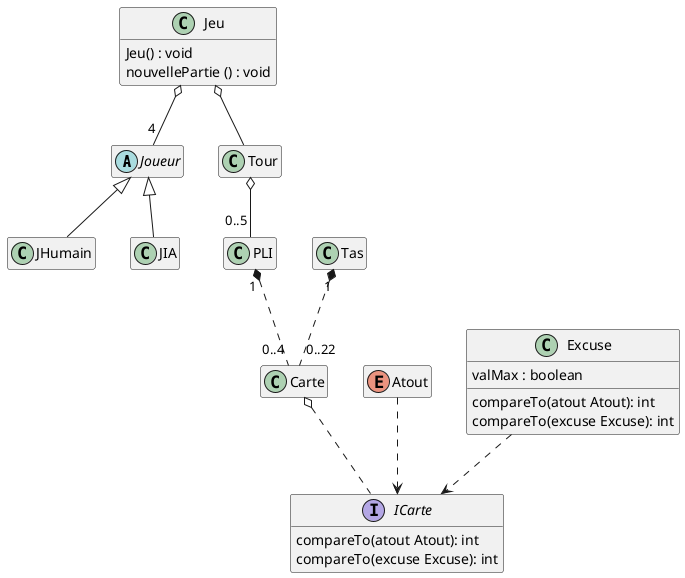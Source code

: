 @startuml

'pour cacher les attributs dans les diff class'
hide empty members

abstract class Joueur {

}

class Carte {

}

class Jeu {
    Jeu() : void
    nouvellePartie () : void
    
}

class PLI {

}

class Tas {

}

class Tour {

}

enum Atout {

}

class JHumain {

}

class JIA {

}

class Excuse {
    valMax : boolean
    compareTo(atout Atout): int
    compareTo(excuse Excuse): int
}

interface ICarte {

    compareTo(atout Atout): int
    compareTo(excuse Excuse): int

}


PLI "1" *.. "0..4" Carte
Tas "1" *.. "0..22" Carte

Joueur <|-- JHumain
Joueur <|-- JIA

Tour o-- "0..5" PLI
Jeu o-- "4" Joueur
Jeu o-- Tour

Atout ..> ICarte
Excuse ..> ICarte
Carte o.. ICarte


@enduml